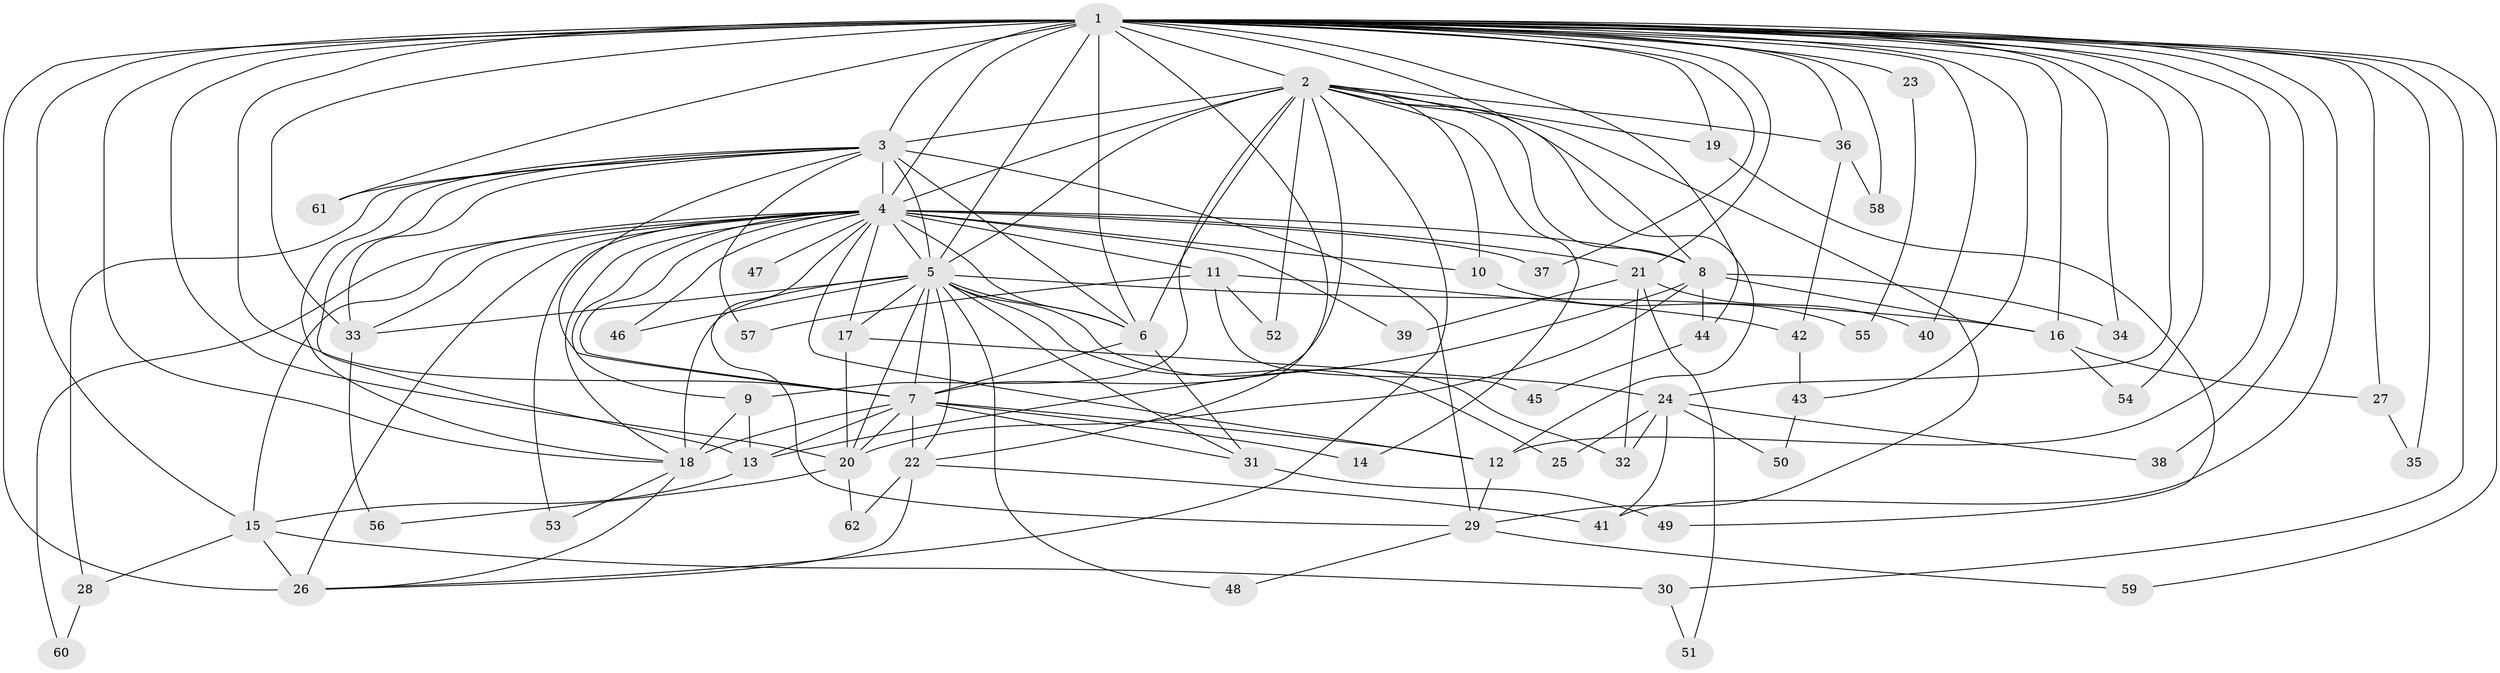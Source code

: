 // original degree distribution, {21: 0.016129032258064516, 16: 0.008064516129032258, 15: 0.016129032258064516, 30: 0.008064516129032258, 23: 0.008064516129032258, 31: 0.008064516129032258, 19: 0.016129032258064516, 3: 0.22580645161290322, 4: 0.11290322580645161, 6: 0.04032258064516129, 5: 0.04838709677419355, 11: 0.008064516129032258, 2: 0.47580645161290325, 7: 0.008064516129032258}
// Generated by graph-tools (version 1.1) at 2025/49/03/04/25 22:49:37]
// undirected, 62 vertices, 154 edges
graph export_dot {
  node [color=gray90,style=filled];
  1;
  2;
  3;
  4;
  5;
  6;
  7;
  8;
  9;
  10;
  11;
  12;
  13;
  14;
  15;
  16;
  17;
  18;
  19;
  20;
  21;
  22;
  23;
  24;
  25;
  26;
  27;
  28;
  29;
  30;
  31;
  32;
  33;
  34;
  35;
  36;
  37;
  38;
  39;
  40;
  41;
  42;
  43;
  44;
  45;
  46;
  47;
  48;
  49;
  50;
  51;
  52;
  53;
  54;
  55;
  56;
  57;
  58;
  59;
  60;
  61;
  62;
  1 -- 2 [weight=2.0];
  1 -- 3 [weight=3.0];
  1 -- 4 [weight=6.0];
  1 -- 5 [weight=5.0];
  1 -- 6 [weight=13.0];
  1 -- 7 [weight=4.0];
  1 -- 8 [weight=4.0];
  1 -- 12 [weight=1.0];
  1 -- 15 [weight=1.0];
  1 -- 16 [weight=1.0];
  1 -- 18 [weight=1.0];
  1 -- 19 [weight=1.0];
  1 -- 20 [weight=4.0];
  1 -- 21 [weight=1.0];
  1 -- 22 [weight=1.0];
  1 -- 23 [weight=1.0];
  1 -- 24 [weight=1.0];
  1 -- 26 [weight=1.0];
  1 -- 27 [weight=1.0];
  1 -- 30 [weight=1.0];
  1 -- 33 [weight=1.0];
  1 -- 34 [weight=1.0];
  1 -- 35 [weight=1.0];
  1 -- 36 [weight=1.0];
  1 -- 37 [weight=2.0];
  1 -- 38 [weight=1.0];
  1 -- 40 [weight=1.0];
  1 -- 41 [weight=2.0];
  1 -- 43 [weight=1.0];
  1 -- 44 [weight=1.0];
  1 -- 54 [weight=1.0];
  1 -- 58 [weight=1.0];
  1 -- 59 [weight=1.0];
  1 -- 61 [weight=1.0];
  2 -- 3 [weight=1.0];
  2 -- 4 [weight=3.0];
  2 -- 5 [weight=2.0];
  2 -- 6 [weight=2.0];
  2 -- 7 [weight=2.0];
  2 -- 8 [weight=1.0];
  2 -- 9 [weight=1.0];
  2 -- 10 [weight=1.0];
  2 -- 12 [weight=1.0];
  2 -- 14 [weight=1.0];
  2 -- 19 [weight=1.0];
  2 -- 26 [weight=1.0];
  2 -- 29 [weight=1.0];
  2 -- 36 [weight=1.0];
  2 -- 52 [weight=1.0];
  3 -- 4 [weight=2.0];
  3 -- 5 [weight=2.0];
  3 -- 6 [weight=1.0];
  3 -- 7 [weight=2.0];
  3 -- 13 [weight=1.0];
  3 -- 18 [weight=1.0];
  3 -- 28 [weight=1.0];
  3 -- 29 [weight=1.0];
  3 -- 33 [weight=1.0];
  3 -- 57 [weight=1.0];
  3 -- 61 [weight=1.0];
  4 -- 5 [weight=4.0];
  4 -- 6 [weight=2.0];
  4 -- 7 [weight=2.0];
  4 -- 8 [weight=2.0];
  4 -- 9 [weight=1.0];
  4 -- 10 [weight=1.0];
  4 -- 11 [weight=2.0];
  4 -- 12 [weight=1.0];
  4 -- 15 [weight=1.0];
  4 -- 17 [weight=1.0];
  4 -- 18 [weight=1.0];
  4 -- 21 [weight=1.0];
  4 -- 26 [weight=1.0];
  4 -- 29 [weight=1.0];
  4 -- 33 [weight=1.0];
  4 -- 37 [weight=2.0];
  4 -- 39 [weight=1.0];
  4 -- 46 [weight=1.0];
  4 -- 47 [weight=1.0];
  4 -- 53 [weight=1.0];
  4 -- 60 [weight=1.0];
  5 -- 6 [weight=2.0];
  5 -- 7 [weight=3.0];
  5 -- 16 [weight=1.0];
  5 -- 17 [weight=1.0];
  5 -- 18 [weight=2.0];
  5 -- 20 [weight=1.0];
  5 -- 22 [weight=1.0];
  5 -- 25 [weight=1.0];
  5 -- 31 [weight=1.0];
  5 -- 32 [weight=1.0];
  5 -- 33 [weight=1.0];
  5 -- 46 [weight=1.0];
  5 -- 48 [weight=1.0];
  6 -- 7 [weight=2.0];
  6 -- 31 [weight=2.0];
  7 -- 12 [weight=2.0];
  7 -- 13 [weight=1.0];
  7 -- 14 [weight=2.0];
  7 -- 18 [weight=7.0];
  7 -- 20 [weight=2.0];
  7 -- 22 [weight=2.0];
  7 -- 31 [weight=1.0];
  8 -- 13 [weight=1.0];
  8 -- 16 [weight=1.0];
  8 -- 20 [weight=1.0];
  8 -- 34 [weight=1.0];
  8 -- 44 [weight=1.0];
  9 -- 13 [weight=1.0];
  9 -- 18 [weight=1.0];
  10 -- 55 [weight=1.0];
  11 -- 42 [weight=1.0];
  11 -- 45 [weight=1.0];
  11 -- 52 [weight=1.0];
  11 -- 57 [weight=1.0];
  12 -- 29 [weight=1.0];
  13 -- 15 [weight=1.0];
  15 -- 26 [weight=2.0];
  15 -- 28 [weight=1.0];
  15 -- 30 [weight=1.0];
  16 -- 27 [weight=1.0];
  16 -- 54 [weight=1.0];
  17 -- 20 [weight=1.0];
  17 -- 24 [weight=1.0];
  18 -- 26 [weight=1.0];
  18 -- 53 [weight=1.0];
  19 -- 49 [weight=1.0];
  20 -- 56 [weight=1.0];
  20 -- 62 [weight=1.0];
  21 -- 32 [weight=1.0];
  21 -- 39 [weight=1.0];
  21 -- 40 [weight=1.0];
  21 -- 51 [weight=1.0];
  22 -- 26 [weight=1.0];
  22 -- 41 [weight=1.0];
  22 -- 62 [weight=1.0];
  23 -- 55 [weight=1.0];
  24 -- 25 [weight=1.0];
  24 -- 32 [weight=1.0];
  24 -- 38 [weight=1.0];
  24 -- 41 [weight=1.0];
  24 -- 50 [weight=1.0];
  27 -- 35 [weight=1.0];
  28 -- 60 [weight=1.0];
  29 -- 48 [weight=1.0];
  29 -- 59 [weight=1.0];
  30 -- 51 [weight=1.0];
  31 -- 49 [weight=1.0];
  33 -- 56 [weight=1.0];
  36 -- 42 [weight=1.0];
  36 -- 58 [weight=1.0];
  42 -- 43 [weight=1.0];
  43 -- 50 [weight=1.0];
  44 -- 45 [weight=1.0];
}
